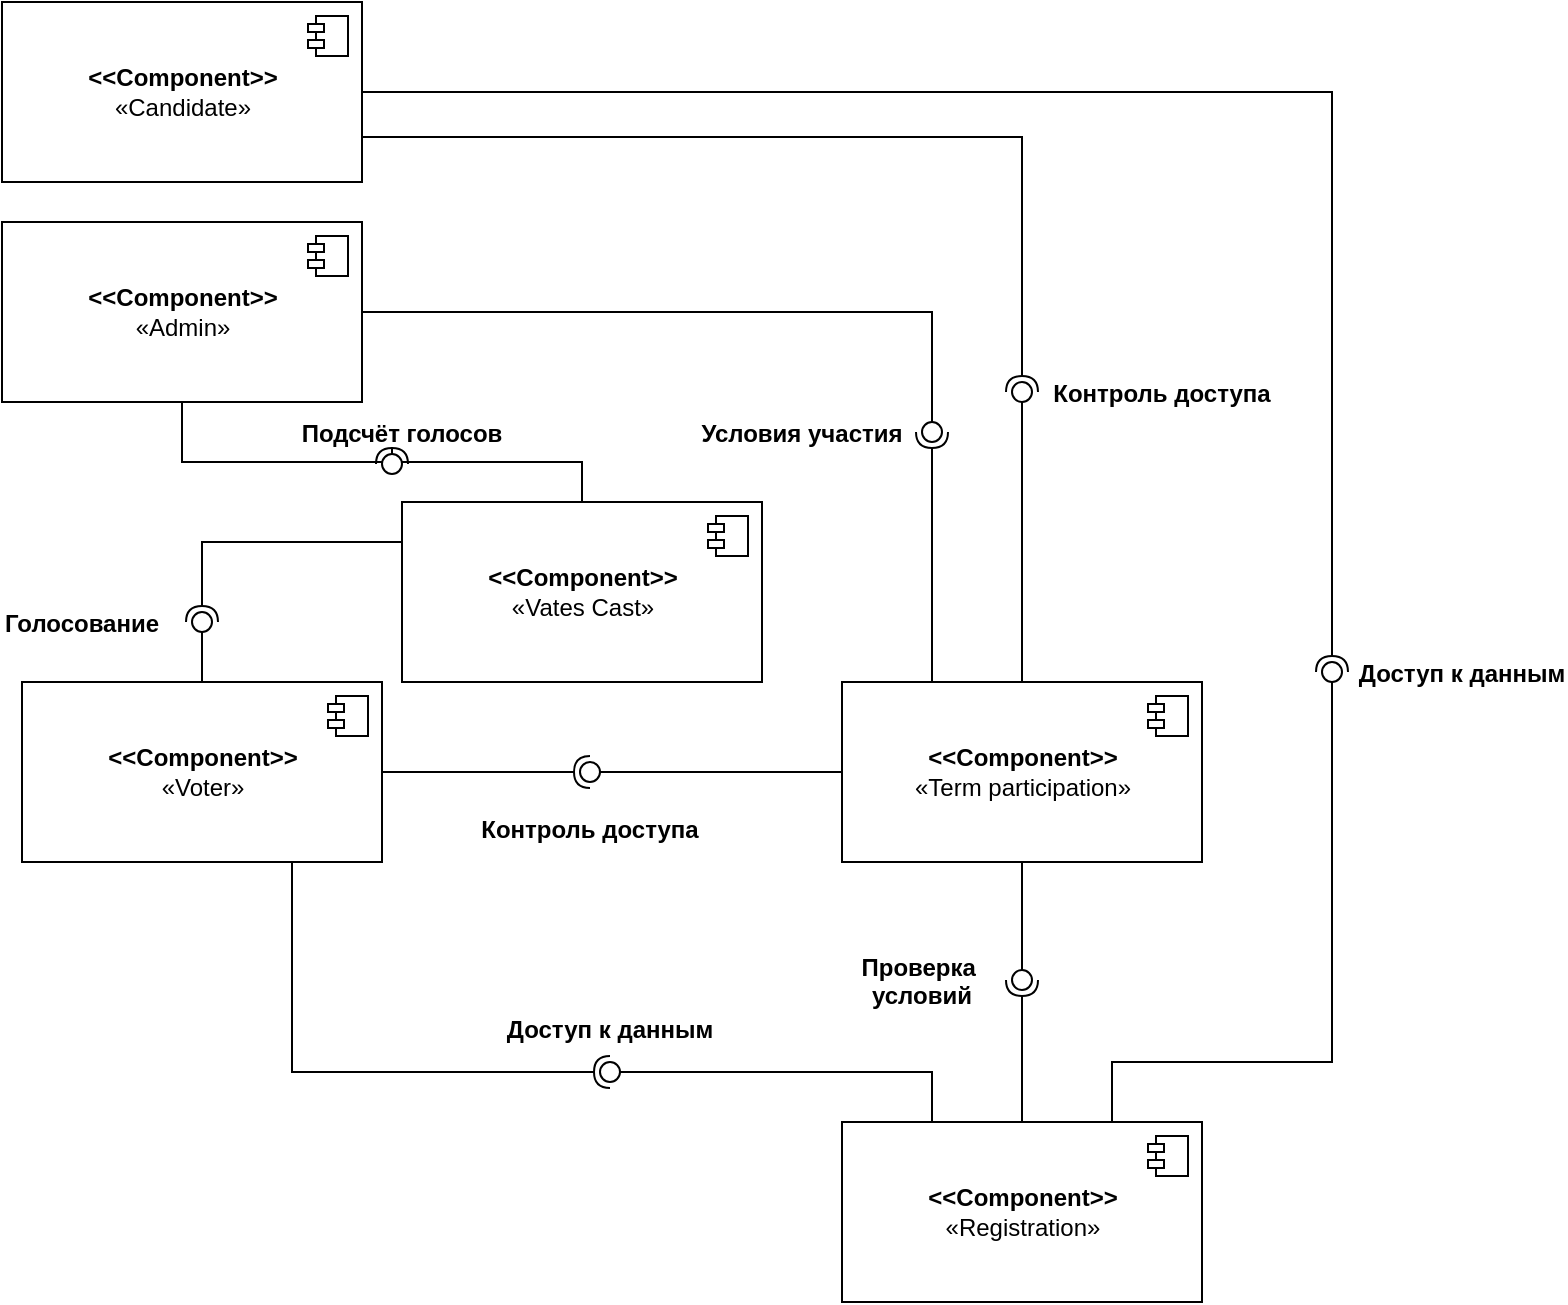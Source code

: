 <mxfile version="17.4.6" type="github">
  <diagram id="GAjldu8CvQfdoY2lyqWb" name="Page-1">
    <mxGraphModel dx="1221" dy="726" grid="1" gridSize="10" guides="1" tooltips="1" connect="1" arrows="1" fold="1" page="1" pageScale="1" pageWidth="827" pageHeight="1169" math="0" shadow="0">
      <root>
        <mxCell id="0" />
        <mxCell id="1" parent="0" />
        <mxCell id="S6nhPxF0T-wev8pzvQjq-1" value="&lt;b&gt;&amp;lt;&amp;lt;Component&amp;gt;&amp;gt;&lt;/b&gt;&lt;br&gt;«Vates Cast»" style="html=1;dropTarget=0;" parent="1" vertex="1">
          <mxGeometry x="280" y="530" width="180" height="90" as="geometry" />
        </mxCell>
        <mxCell id="S6nhPxF0T-wev8pzvQjq-2" value="" style="shape=module;jettyWidth=8;jettyHeight=4;" parent="S6nhPxF0T-wev8pzvQjq-1" vertex="1">
          <mxGeometry x="1" width="20" height="20" relative="1" as="geometry">
            <mxPoint x="-27" y="7" as="offset" />
          </mxGeometry>
        </mxCell>
        <mxCell id="S6nhPxF0T-wev8pzvQjq-3" value="&lt;b&gt;&amp;lt;&amp;lt;Component&amp;gt;&amp;gt;&lt;/b&gt;&lt;br&gt;«Term participation»" style="html=1;dropTarget=0;" parent="1" vertex="1">
          <mxGeometry x="500" y="620" width="180" height="90" as="geometry" />
        </mxCell>
        <mxCell id="S6nhPxF0T-wev8pzvQjq-4" value="" style="shape=module;jettyWidth=8;jettyHeight=4;" parent="S6nhPxF0T-wev8pzvQjq-3" vertex="1">
          <mxGeometry x="1" width="20" height="20" relative="1" as="geometry">
            <mxPoint x="-27" y="7" as="offset" />
          </mxGeometry>
        </mxCell>
        <mxCell id="S6nhPxF0T-wev8pzvQjq-5" value="&lt;b&gt;&amp;lt;&amp;lt;Component&amp;gt;&amp;gt;&lt;/b&gt;&lt;br&gt;«Registration»" style="html=1;dropTarget=0;" parent="1" vertex="1">
          <mxGeometry x="500" y="840" width="180" height="90" as="geometry" />
        </mxCell>
        <mxCell id="S6nhPxF0T-wev8pzvQjq-6" value="" style="shape=module;jettyWidth=8;jettyHeight=4;" parent="S6nhPxF0T-wev8pzvQjq-5" vertex="1">
          <mxGeometry x="1" width="20" height="20" relative="1" as="geometry">
            <mxPoint x="-27" y="7" as="offset" />
          </mxGeometry>
        </mxCell>
        <mxCell id="S6nhPxF0T-wev8pzvQjq-13" value="&lt;b&gt;&amp;lt;&amp;lt;Component&amp;gt;&amp;gt;&lt;/b&gt;&lt;br&gt;«Candidate»" style="html=1;dropTarget=0;" parent="1" vertex="1">
          <mxGeometry x="80" y="280" width="180" height="90" as="geometry" />
        </mxCell>
        <mxCell id="S6nhPxF0T-wev8pzvQjq-14" value="" style="shape=module;jettyWidth=8;jettyHeight=4;" parent="S6nhPxF0T-wev8pzvQjq-13" vertex="1">
          <mxGeometry x="1" width="20" height="20" relative="1" as="geometry">
            <mxPoint x="-27" y="7" as="offset" />
          </mxGeometry>
        </mxCell>
        <mxCell id="S6nhPxF0T-wev8pzvQjq-15" value="&lt;b&gt;&amp;lt;&amp;lt;Component&amp;gt;&amp;gt;&lt;/b&gt;&lt;br&gt;«Voter»" style="html=1;dropTarget=0;" parent="1" vertex="1">
          <mxGeometry x="90" y="620" width="180" height="90" as="geometry" />
        </mxCell>
        <mxCell id="S6nhPxF0T-wev8pzvQjq-16" value="" style="shape=module;jettyWidth=8;jettyHeight=4;" parent="S6nhPxF0T-wev8pzvQjq-15" vertex="1">
          <mxGeometry x="1" width="20" height="20" relative="1" as="geometry">
            <mxPoint x="-27" y="7" as="offset" />
          </mxGeometry>
        </mxCell>
        <mxCell id="S6nhPxF0T-wev8pzvQjq-17" value="&lt;b&gt;&amp;lt;&amp;lt;Component&amp;gt;&amp;gt;&lt;/b&gt;&lt;br&gt;«Admin»" style="html=1;dropTarget=0;" parent="1" vertex="1">
          <mxGeometry x="80" y="390" width="180" height="90" as="geometry" />
        </mxCell>
        <mxCell id="S6nhPxF0T-wev8pzvQjq-18" value="" style="shape=module;jettyWidth=8;jettyHeight=4;" parent="S6nhPxF0T-wev8pzvQjq-17" vertex="1">
          <mxGeometry x="1" width="20" height="20" relative="1" as="geometry">
            <mxPoint x="-27" y="7" as="offset" />
          </mxGeometry>
        </mxCell>
        <mxCell id="S6nhPxF0T-wev8pzvQjq-42" value="" style="rounded=0;orthogonalLoop=1;jettySize=auto;html=1;endArrow=none;endFill=0;sketch=0;sourcePerimeterSpacing=0;targetPerimeterSpacing=0;exitX=0.5;exitY=0;exitDx=0;exitDy=0;startArrow=none;startFill=0;" parent="1" source="S6nhPxF0T-wev8pzvQjq-3" target="S6nhPxF0T-wev8pzvQjq-44" edge="1">
          <mxGeometry relative="1" as="geometry">
            <mxPoint x="630" y="475" as="sourcePoint" />
          </mxGeometry>
        </mxCell>
        <mxCell id="S6nhPxF0T-wev8pzvQjq-43" value="" style="rounded=0;orthogonalLoop=1;jettySize=auto;html=1;endArrow=halfCircle;endFill=0;entryX=0.5;entryY=0.5;endSize=6;strokeWidth=1;sketch=0;exitX=1;exitY=0.75;exitDx=0;exitDy=0;edgeStyle=orthogonalEdgeStyle;" parent="1" source="S6nhPxF0T-wev8pzvQjq-13" target="S6nhPxF0T-wev8pzvQjq-44" edge="1">
          <mxGeometry relative="1" as="geometry">
            <mxPoint x="670" y="475" as="sourcePoint" />
          </mxGeometry>
        </mxCell>
        <mxCell id="S6nhPxF0T-wev8pzvQjq-44" value="" style="ellipse;whiteSpace=wrap;html=1;align=center;aspect=fixed;resizable=0;points=[];outlineConnect=0;sketch=0;" parent="1" vertex="1">
          <mxGeometry x="585" y="470" width="10" height="10" as="geometry" />
        </mxCell>
        <mxCell id="S6nhPxF0T-wev8pzvQjq-45" value="" style="rounded=0;orthogonalLoop=1;jettySize=auto;html=1;endArrow=none;endFill=0;sketch=0;sourcePerimeterSpacing=0;targetPerimeterSpacing=0;exitX=1;exitY=0.5;exitDx=0;exitDy=0;edgeStyle=orthogonalEdgeStyle;startArrow=none;startFill=0;" parent="1" source="S6nhPxF0T-wev8pzvQjq-17" target="S6nhPxF0T-wev8pzvQjq-47" edge="1">
          <mxGeometry relative="1" as="geometry">
            <mxPoint x="430" y="504" as="sourcePoint" />
            <Array as="points">
              <mxPoint x="545" y="435" />
            </Array>
          </mxGeometry>
        </mxCell>
        <mxCell id="S6nhPxF0T-wev8pzvQjq-46" value="" style="rounded=0;orthogonalLoop=1;jettySize=auto;html=1;endArrow=halfCircle;endFill=0;entryX=0.5;entryY=0.5;endSize=6;strokeWidth=1;sketch=0;exitX=0.25;exitY=0;exitDx=0;exitDy=0;edgeStyle=orthogonalEdgeStyle;" parent="1" source="S6nhPxF0T-wev8pzvQjq-3" target="S6nhPxF0T-wev8pzvQjq-47" edge="1">
          <mxGeometry relative="1" as="geometry">
            <mxPoint x="470" y="504" as="sourcePoint" />
          </mxGeometry>
        </mxCell>
        <mxCell id="S6nhPxF0T-wev8pzvQjq-47" value="" style="ellipse;whiteSpace=wrap;html=1;align=center;aspect=fixed;resizable=0;points=[];outlineConnect=0;sketch=0;" parent="1" vertex="1">
          <mxGeometry x="540" y="490" width="10" height="10" as="geometry" />
        </mxCell>
        <mxCell id="S6nhPxF0T-wev8pzvQjq-48" value="" style="rounded=0;orthogonalLoop=1;jettySize=auto;html=1;endArrow=none;endFill=0;sketch=0;sourcePerimeterSpacing=0;targetPerimeterSpacing=0;exitX=0.5;exitY=0;exitDx=0;exitDy=0;startArrow=none;startFill=0;" parent="1" source="S6nhPxF0T-wev8pzvQjq-15" target="S6nhPxF0T-wev8pzvQjq-50" edge="1">
          <mxGeometry relative="1" as="geometry">
            <mxPoint x="380" y="625" as="sourcePoint" />
          </mxGeometry>
        </mxCell>
        <mxCell id="S6nhPxF0T-wev8pzvQjq-49" value="" style="rounded=0;orthogonalLoop=1;jettySize=auto;html=1;endArrow=halfCircle;endFill=0;entryX=0.5;entryY=0.5;endSize=6;strokeWidth=1;sketch=0;exitX=0;exitY=0.5;exitDx=0;exitDy=0;edgeStyle=orthogonalEdgeStyle;" parent="1" source="S6nhPxF0T-wev8pzvQjq-1" target="S6nhPxF0T-wev8pzvQjq-50" edge="1">
          <mxGeometry relative="1" as="geometry">
            <mxPoint x="110" y="550" as="sourcePoint" />
            <Array as="points">
              <mxPoint x="180" y="550" />
            </Array>
          </mxGeometry>
        </mxCell>
        <mxCell id="S6nhPxF0T-wev8pzvQjq-50" value="" style="ellipse;whiteSpace=wrap;html=1;align=center;aspect=fixed;resizable=0;points=[];outlineConnect=0;sketch=0;" parent="1" vertex="1">
          <mxGeometry x="175" y="585" width="10" height="10" as="geometry" />
        </mxCell>
        <mxCell id="S6nhPxF0T-wev8pzvQjq-55" value="Контроль доступа" style="text;align=center;fontStyle=1;verticalAlign=middle;spacingLeft=3;spacingRight=3;strokeColor=none;rotatable=0;points=[[0,0.5],[1,0.5]];portConstraint=eastwest;" parent="1" vertex="1">
          <mxGeometry x="620" y="462" width="80" height="26" as="geometry" />
        </mxCell>
        <mxCell id="S6nhPxF0T-wev8pzvQjq-56" value="Контроль доступа" style="text;align=center;fontStyle=1;verticalAlign=middle;spacingLeft=3;spacingRight=3;strokeColor=none;rotatable=0;points=[[0,0.5],[1,0.5]];portConstraint=eastwest;" parent="1" vertex="1">
          <mxGeometry x="334" y="680" width="80" height="26" as="geometry" />
        </mxCell>
        <mxCell id="S6nhPxF0T-wev8pzvQjq-57" value="" style="rounded=0;orthogonalLoop=1;jettySize=auto;html=1;endArrow=none;endFill=0;sketch=0;sourcePerimeterSpacing=0;targetPerimeterSpacing=0;exitX=0;exitY=0.5;exitDx=0;exitDy=0;startArrow=none;startFill=0;" parent="1" source="S6nhPxF0T-wev8pzvQjq-3" target="S6nhPxF0T-wev8pzvQjq-59" edge="1">
          <mxGeometry relative="1" as="geometry">
            <mxPoint x="354" y="675" as="sourcePoint" />
          </mxGeometry>
        </mxCell>
        <mxCell id="S6nhPxF0T-wev8pzvQjq-58" value="" style="rounded=0;orthogonalLoop=1;jettySize=auto;html=1;endArrow=halfCircle;endFill=0;entryX=0.5;entryY=0.5;endSize=6;strokeWidth=1;sketch=0;exitX=1;exitY=0.5;exitDx=0;exitDy=0;" parent="1" source="S6nhPxF0T-wev8pzvQjq-15" target="S6nhPxF0T-wev8pzvQjq-59" edge="1">
          <mxGeometry relative="1" as="geometry">
            <mxPoint x="394" y="675" as="sourcePoint" />
          </mxGeometry>
        </mxCell>
        <mxCell id="S6nhPxF0T-wev8pzvQjq-59" value="" style="ellipse;whiteSpace=wrap;html=1;align=center;aspect=fixed;resizable=0;points=[];outlineConnect=0;sketch=0;" parent="1" vertex="1">
          <mxGeometry x="369" y="660" width="10" height="10" as="geometry" />
        </mxCell>
        <mxCell id="S6nhPxF0T-wev8pzvQjq-60" value="Условия участия" style="text;align=center;fontStyle=1;verticalAlign=middle;spacingLeft=3;spacingRight=3;strokeColor=none;rotatable=0;points=[[0,0.5],[1,0.5]];portConstraint=eastwest;" parent="1" vertex="1">
          <mxGeometry x="440" y="482" width="80" height="26" as="geometry" />
        </mxCell>
        <mxCell id="S6nhPxF0T-wev8pzvQjq-66" value="Доступ к данным" style="text;align=center;fontStyle=1;verticalAlign=middle;spacingLeft=3;spacingRight=3;strokeColor=none;rotatable=0;points=[[0,0.5],[1,0.5]];portConstraint=eastwest;" parent="1" vertex="1">
          <mxGeometry x="770" y="602" width="80" height="26" as="geometry" />
        </mxCell>
        <mxCell id="j8nSpefnqz9G-VTvlD4A-1" value="Голосование" style="text;align=center;fontStyle=1;verticalAlign=middle;spacingLeft=3;spacingRight=3;strokeColor=none;rotatable=0;points=[[0,0.5],[1,0.5]];portConstraint=eastwest;" parent="1" vertex="1">
          <mxGeometry x="80" y="577" width="80" height="26" as="geometry" />
        </mxCell>
        <mxCell id="S6nhPxF0T-wev8pzvQjq-67" value="Доступ к данным" style="text;align=center;fontStyle=1;verticalAlign=middle;spacingLeft=3;spacingRight=3;strokeColor=none;rotatable=0;points=[[0,0.5],[1,0.5]];portConstraint=eastwest;" parent="1" vertex="1">
          <mxGeometry x="344" y="780" width="80" height="26" as="geometry" />
        </mxCell>
        <mxCell id="j8nSpefnqz9G-VTvlD4A-3" value="" style="rounded=0;orthogonalLoop=1;jettySize=auto;html=1;endArrow=none;endFill=0;sketch=0;sourcePerimeterSpacing=0;targetPerimeterSpacing=0;exitX=0.75;exitY=0;exitDx=0;exitDy=0;edgeStyle=orthogonalEdgeStyle;" parent="1" source="S6nhPxF0T-wev8pzvQjq-5" target="j8nSpefnqz9G-VTvlD4A-5" edge="1">
          <mxGeometry relative="1" as="geometry">
            <mxPoint x="660" y="780" as="sourcePoint" />
            <Array as="points">
              <mxPoint x="635" y="810" />
              <mxPoint x="745" y="810" />
            </Array>
          </mxGeometry>
        </mxCell>
        <mxCell id="j8nSpefnqz9G-VTvlD4A-4" value="" style="rounded=0;orthogonalLoop=1;jettySize=auto;html=1;endArrow=halfCircle;endFill=0;entryX=0.5;entryY=0.5;endSize=6;strokeWidth=1;sketch=0;exitX=1;exitY=0.5;exitDx=0;exitDy=0;edgeStyle=orthogonalEdgeStyle;" parent="1" source="S6nhPxF0T-wev8pzvQjq-13" target="j8nSpefnqz9G-VTvlD4A-5" edge="1">
          <mxGeometry relative="1" as="geometry">
            <mxPoint x="700" y="350" as="sourcePoint" />
            <Array as="points">
              <mxPoint x="745" y="325" />
            </Array>
          </mxGeometry>
        </mxCell>
        <mxCell id="j8nSpefnqz9G-VTvlD4A-5" value="" style="ellipse;whiteSpace=wrap;html=1;align=center;aspect=fixed;resizable=0;points=[];outlineConnect=0;sketch=0;" parent="1" vertex="1">
          <mxGeometry x="740" y="610" width="10" height="10" as="geometry" />
        </mxCell>
        <mxCell id="j8nSpefnqz9G-VTvlD4A-6" value="" style="rounded=0;orthogonalLoop=1;jettySize=auto;html=1;endArrow=none;endFill=0;sketch=0;sourcePerimeterSpacing=0;targetPerimeterSpacing=0;exitX=0.25;exitY=0;exitDx=0;exitDy=0;edgeStyle=orthogonalEdgeStyle;" parent="1" source="S6nhPxF0T-wev8pzvQjq-5" target="j8nSpefnqz9G-VTvlD4A-8" edge="1">
          <mxGeometry relative="1" as="geometry">
            <mxPoint x="540" y="800" as="sourcePoint" />
            <Array as="points">
              <mxPoint x="545" y="815" />
            </Array>
          </mxGeometry>
        </mxCell>
        <mxCell id="j8nSpefnqz9G-VTvlD4A-7" value="" style="rounded=0;orthogonalLoop=1;jettySize=auto;html=1;endArrow=halfCircle;endFill=0;entryX=0.5;entryY=0.5;endSize=6;strokeWidth=1;sketch=0;exitX=0.75;exitY=1;exitDx=0;exitDy=0;edgeStyle=orthogonalEdgeStyle;" parent="1" source="S6nhPxF0T-wev8pzvQjq-15" target="j8nSpefnqz9G-VTvlD4A-8" edge="1">
          <mxGeometry relative="1" as="geometry">
            <mxPoint x="340" y="720" as="sourcePoint" />
            <Array as="points">
              <mxPoint x="225" y="815" />
            </Array>
          </mxGeometry>
        </mxCell>
        <mxCell id="j8nSpefnqz9G-VTvlD4A-8" value="" style="ellipse;whiteSpace=wrap;html=1;align=center;aspect=fixed;resizable=0;points=[];outlineConnect=0;sketch=0;" parent="1" vertex="1">
          <mxGeometry x="379" y="810" width="10" height="10" as="geometry" />
        </mxCell>
        <mxCell id="j8nSpefnqz9G-VTvlD4A-24" value="" style="rounded=0;orthogonalLoop=1;jettySize=auto;html=1;endArrow=none;endFill=0;sketch=0;sourcePerimeterSpacing=0;targetPerimeterSpacing=0;exitX=0.5;exitY=1;exitDx=0;exitDy=0;" parent="1" source="S6nhPxF0T-wev8pzvQjq-3" target="j8nSpefnqz9G-VTvlD4A-26" edge="1">
          <mxGeometry relative="1" as="geometry">
            <mxPoint x="520" y="771" as="sourcePoint" />
          </mxGeometry>
        </mxCell>
        <mxCell id="j8nSpefnqz9G-VTvlD4A-25" value="" style="rounded=0;orthogonalLoop=1;jettySize=auto;html=1;endArrow=halfCircle;endFill=0;entryX=0.5;entryY=0.5;endSize=6;strokeWidth=1;sketch=0;exitX=0.5;exitY=0;exitDx=0;exitDy=0;" parent="1" source="S6nhPxF0T-wev8pzvQjq-5" target="j8nSpefnqz9G-VTvlD4A-26" edge="1">
          <mxGeometry relative="1" as="geometry">
            <mxPoint x="560" y="771" as="sourcePoint" />
          </mxGeometry>
        </mxCell>
        <mxCell id="j8nSpefnqz9G-VTvlD4A-26" value="" style="ellipse;whiteSpace=wrap;html=1;align=center;aspect=fixed;resizable=0;points=[];outlineConnect=0;sketch=0;" parent="1" vertex="1">
          <mxGeometry x="585" y="764" width="10" height="10" as="geometry" />
        </mxCell>
        <mxCell id="j8nSpefnqz9G-VTvlD4A-27" value="Проверка &#xa;условий" style="text;align=center;fontStyle=1;verticalAlign=middle;spacingLeft=3;spacingRight=3;strokeColor=none;rotatable=0;points=[[0,0.5],[1,0.5]];portConstraint=eastwest;" parent="1" vertex="1">
          <mxGeometry x="500" y="756" width="80" height="26" as="geometry" />
        </mxCell>
        <mxCell id="j8nSpefnqz9G-VTvlD4A-29" value="" style="rounded=0;orthogonalLoop=1;jettySize=auto;html=1;endArrow=none;endFill=0;sketch=0;sourcePerimeterSpacing=0;targetPerimeterSpacing=0;exitX=0.5;exitY=1;exitDx=0;exitDy=0;edgeStyle=orthogonalEdgeStyle;" parent="1" source="S6nhPxF0T-wev8pzvQjq-17" target="j8nSpefnqz9G-VTvlD4A-31" edge="1">
          <mxGeometry relative="1" as="geometry">
            <mxPoint x="280" y="505" as="sourcePoint" />
            <Array as="points">
              <mxPoint x="170" y="510" />
              <mxPoint x="280" y="510" />
            </Array>
          </mxGeometry>
        </mxCell>
        <mxCell id="j8nSpefnqz9G-VTvlD4A-30" value="" style="rounded=0;orthogonalLoop=1;jettySize=auto;html=1;endArrow=halfCircle;endFill=0;entryX=0.5;entryY=0.5;endSize=6;strokeWidth=1;sketch=0;exitX=0.5;exitY=0;exitDx=0;exitDy=0;edgeStyle=orthogonalEdgeStyle;" parent="1" source="S6nhPxF0T-wev8pzvQjq-1" target="j8nSpefnqz9G-VTvlD4A-31" edge="1">
          <mxGeometry relative="1" as="geometry">
            <mxPoint x="320" y="505" as="sourcePoint" />
          </mxGeometry>
        </mxCell>
        <mxCell id="j8nSpefnqz9G-VTvlD4A-31" value="" style="ellipse;whiteSpace=wrap;html=1;align=center;aspect=fixed;resizable=0;points=[];outlineConnect=0;sketch=0;" parent="1" vertex="1">
          <mxGeometry x="270" y="506" width="10" height="10" as="geometry" />
        </mxCell>
        <mxCell id="j8nSpefnqz9G-VTvlD4A-32" value="Подсчёт голосов" style="text;align=center;fontStyle=1;verticalAlign=middle;spacingLeft=3;spacingRight=3;strokeColor=none;rotatable=0;points=[[0,0.5],[1,0.5]];portConstraint=eastwest;" parent="1" vertex="1">
          <mxGeometry x="240" y="482" width="80" height="26" as="geometry" />
        </mxCell>
      </root>
    </mxGraphModel>
  </diagram>
</mxfile>
